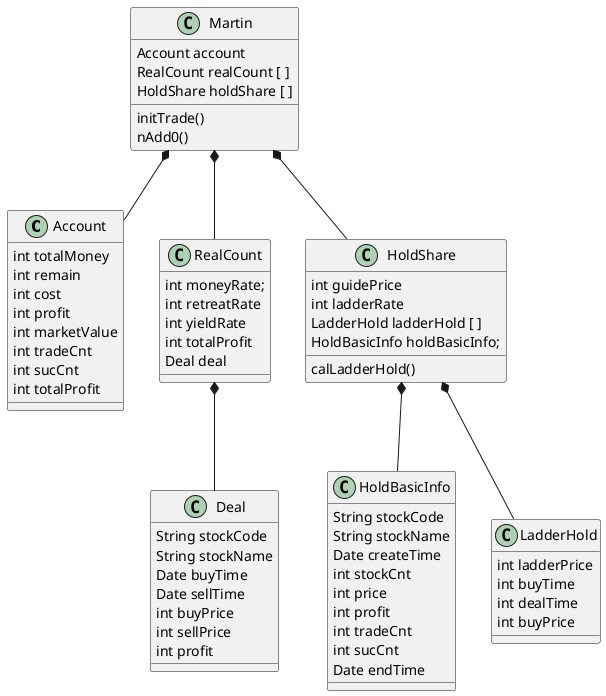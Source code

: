 @startuml
/'
<|--    继承
*--     组合
.--     聚合
..      虚线
--      直线
<|..    实现
^--     继承
-->     关联
..>     依赖
<--*    组合关联
#--
x--
}--
+--
'/

class Account {
    int totalMoney
    int remain
    int cost
    int profit          /'持仓利润'/
    int marketValue     /'持有市值'/
    int tradeCnt        /'交易次数'/
    int sucCnt          /'成功次数'/
    int totalProfit     /'累计利润'/
}

/' 实时统计 '/
class RealCount {
    int moneyRate;      /'资金利用率 0.01%'/
    int retreatRate     /'最大回撤 0.01%'/
    int yieldRate       /'收益率 0.01%'/
    int totalProfit     /'累计利润'/
    Deal deal           /'交易详情'/
}

/'交易详情'/
class Deal {
    String stockCode
    String stockName
    Date buyTime
    Date sellTime
    int buyPrice
    int sellPrice
    int profit
}

/'持仓股票基本信息'/
class HoldBasicInfo{
    String stockCode
    String stockName
    Date createTime /'建仓时间'/
    int stockCnt
    int price       /'持仓价格'/
    int profit      /'持仓利润'/
    int tradeCnt    /'交易次数'/
    int sucCnt      /'成功次数'/
    Date endTime    /'平仓时间'/
}

/'阶梯数组'/
class LadderHold {
    int ladderPrice
    int buyTime
     int dealTime
    int buyPrice
}

/'单一持仓'/
class HoldShare {
    int guidePrice                  /'基准价格'/
    int ladderRate                  /'阶梯比例，单位0.1%'/
    LadderHold ladderHold [ ]       /'阶梯数组'/
    HoldBasicInfo holdBasicInfo;

    calLadderHold()                 /'计算阶梯数组'/
}

class Martin {
    Account account             /'账户基本信息'/
    RealCount realCount [ ]     /'历史统计信息'/
    HoldShare holdShare [ ]     /'维护的持仓信息'/

    initTrade()                 /'初始交易策略'/
    nAdd0()                     /'n+0策略'/
}

Martin *-- Account
Martin *-- HoldShare
Martin *-- RealCount

HoldShare *-- HoldBasicInfo
HoldShare *-- LadderHold

RealCount *-- Deal

@enduml